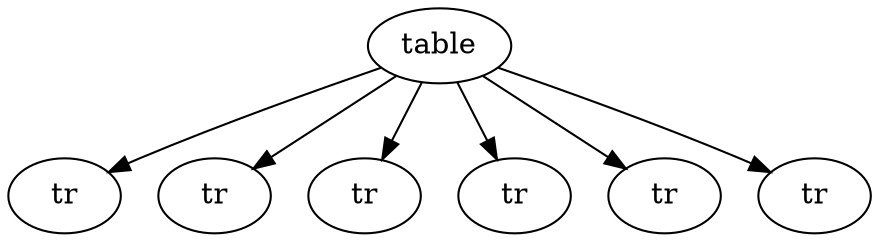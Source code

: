 digraph G {
  table;
  tr1 [ label = "tr" ];
  tr2 [ label = "tr" ];
  tr3 [ label = "tr" ];
  tr4 [ label = "tr" ];
  tr5 [ label = "tr" ];
  tr6 [ label = "tr" ];
  table -> {tr1, tr2, tr3, tr4, tr5, tr6};
}

